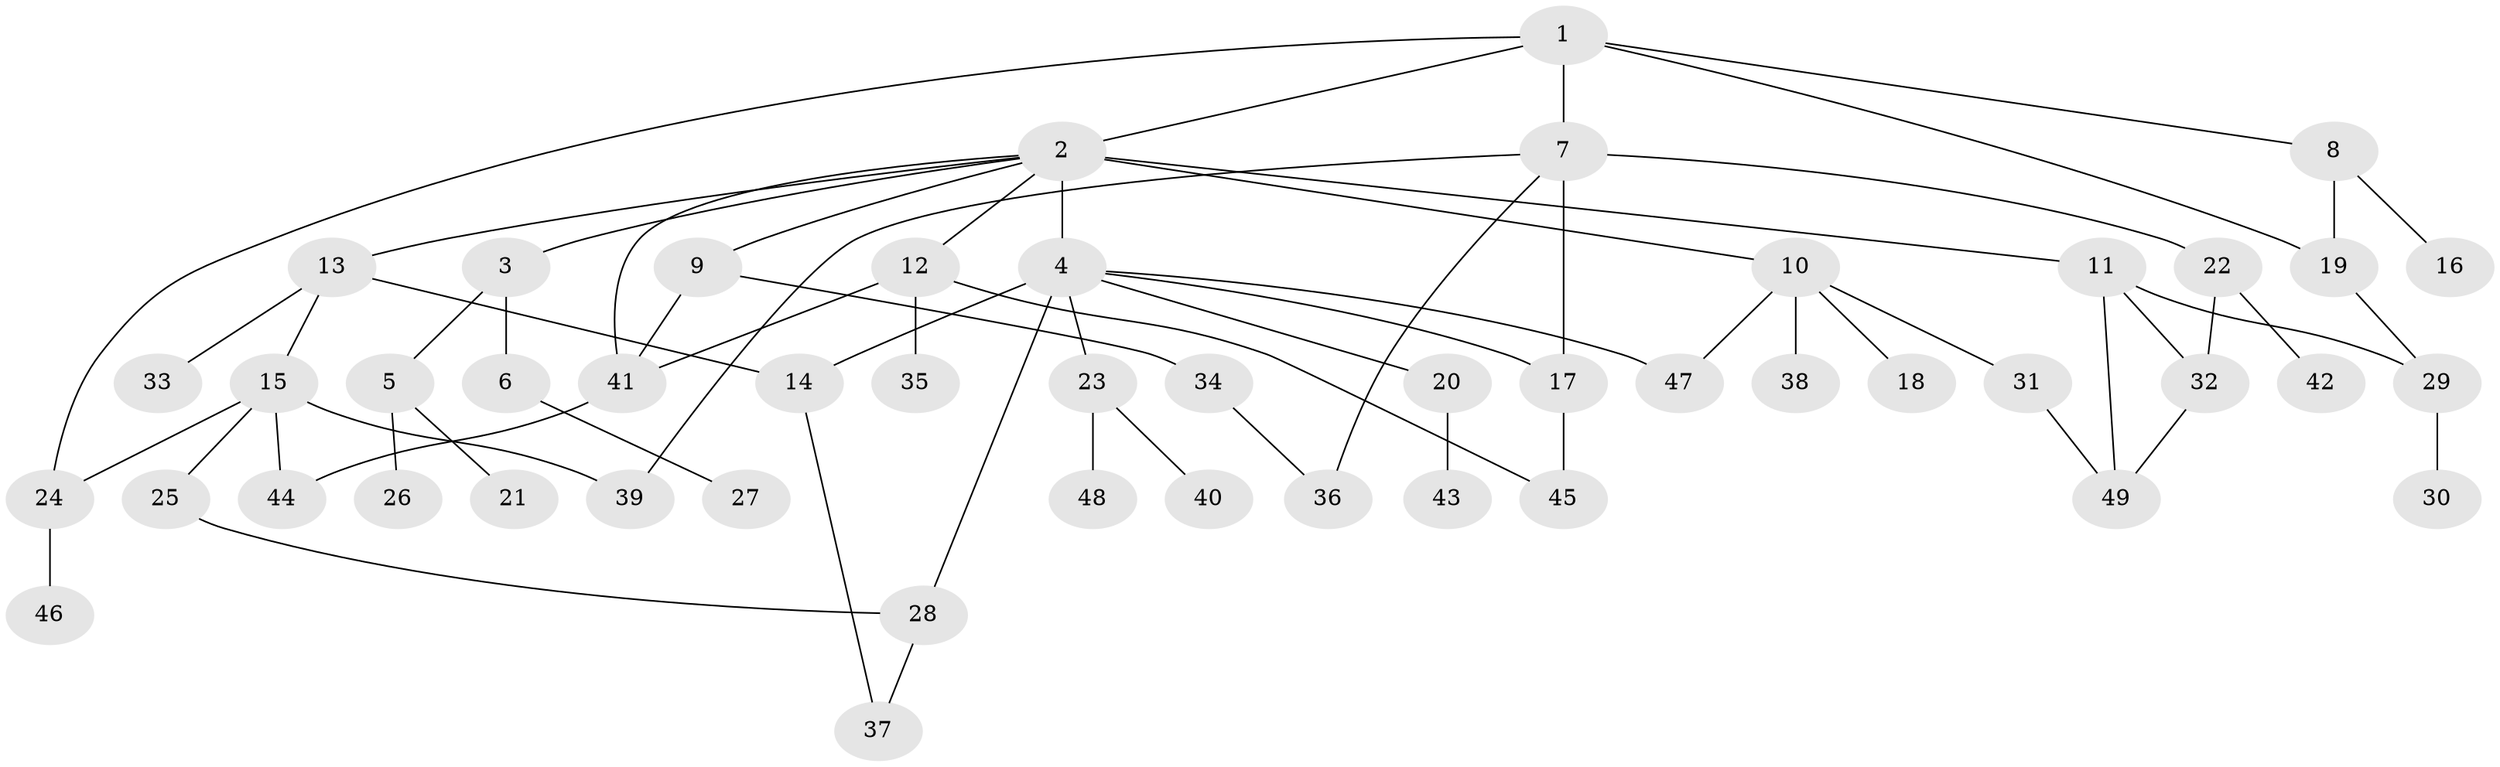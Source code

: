 // original degree distribution, {7: 0.010309278350515464, 13: 0.010309278350515464, 4: 0.12371134020618557, 3: 0.16494845360824742, 2: 0.28865979381443296, 5: 0.041237113402061855, 6: 0.010309278350515464, 1: 0.35051546391752575}
// Generated by graph-tools (version 1.1) at 2025/34/03/09/25 02:34:20]
// undirected, 49 vertices, 65 edges
graph export_dot {
graph [start="1"]
  node [color=gray90,style=filled];
  1;
  2;
  3;
  4;
  5;
  6;
  7;
  8;
  9;
  10;
  11;
  12;
  13;
  14;
  15;
  16;
  17;
  18;
  19;
  20;
  21;
  22;
  23;
  24;
  25;
  26;
  27;
  28;
  29;
  30;
  31;
  32;
  33;
  34;
  35;
  36;
  37;
  38;
  39;
  40;
  41;
  42;
  43;
  44;
  45;
  46;
  47;
  48;
  49;
  1 -- 2 [weight=1.0];
  1 -- 7 [weight=3.0];
  1 -- 8 [weight=1.0];
  1 -- 19 [weight=2.0];
  1 -- 24 [weight=1.0];
  2 -- 3 [weight=1.0];
  2 -- 4 [weight=4.0];
  2 -- 9 [weight=1.0];
  2 -- 10 [weight=1.0];
  2 -- 11 [weight=1.0];
  2 -- 12 [weight=1.0];
  2 -- 13 [weight=1.0];
  2 -- 41 [weight=1.0];
  3 -- 5 [weight=1.0];
  3 -- 6 [weight=1.0];
  4 -- 14 [weight=1.0];
  4 -- 17 [weight=1.0];
  4 -- 20 [weight=1.0];
  4 -- 23 [weight=1.0];
  4 -- 28 [weight=1.0];
  4 -- 47 [weight=1.0];
  5 -- 21 [weight=1.0];
  5 -- 26 [weight=1.0];
  6 -- 27 [weight=1.0];
  7 -- 17 [weight=2.0];
  7 -- 22 [weight=1.0];
  7 -- 36 [weight=1.0];
  7 -- 39 [weight=1.0];
  8 -- 16 [weight=1.0];
  8 -- 19 [weight=1.0];
  9 -- 34 [weight=1.0];
  9 -- 41 [weight=1.0];
  10 -- 18 [weight=1.0];
  10 -- 31 [weight=1.0];
  10 -- 38 [weight=1.0];
  10 -- 47 [weight=1.0];
  11 -- 29 [weight=1.0];
  11 -- 32 [weight=1.0];
  11 -- 49 [weight=1.0];
  12 -- 35 [weight=2.0];
  12 -- 41 [weight=1.0];
  12 -- 45 [weight=1.0];
  13 -- 14 [weight=1.0];
  13 -- 15 [weight=1.0];
  13 -- 33 [weight=1.0];
  14 -- 37 [weight=1.0];
  15 -- 24 [weight=1.0];
  15 -- 25 [weight=1.0];
  15 -- 39 [weight=1.0];
  15 -- 44 [weight=1.0];
  17 -- 45 [weight=1.0];
  19 -- 29 [weight=2.0];
  20 -- 43 [weight=2.0];
  22 -- 32 [weight=1.0];
  22 -- 42 [weight=1.0];
  23 -- 40 [weight=1.0];
  23 -- 48 [weight=1.0];
  24 -- 46 [weight=2.0];
  25 -- 28 [weight=1.0];
  28 -- 37 [weight=1.0];
  29 -- 30 [weight=1.0];
  31 -- 49 [weight=1.0];
  32 -- 49 [weight=1.0];
  34 -- 36 [weight=1.0];
  41 -- 44 [weight=1.0];
}
